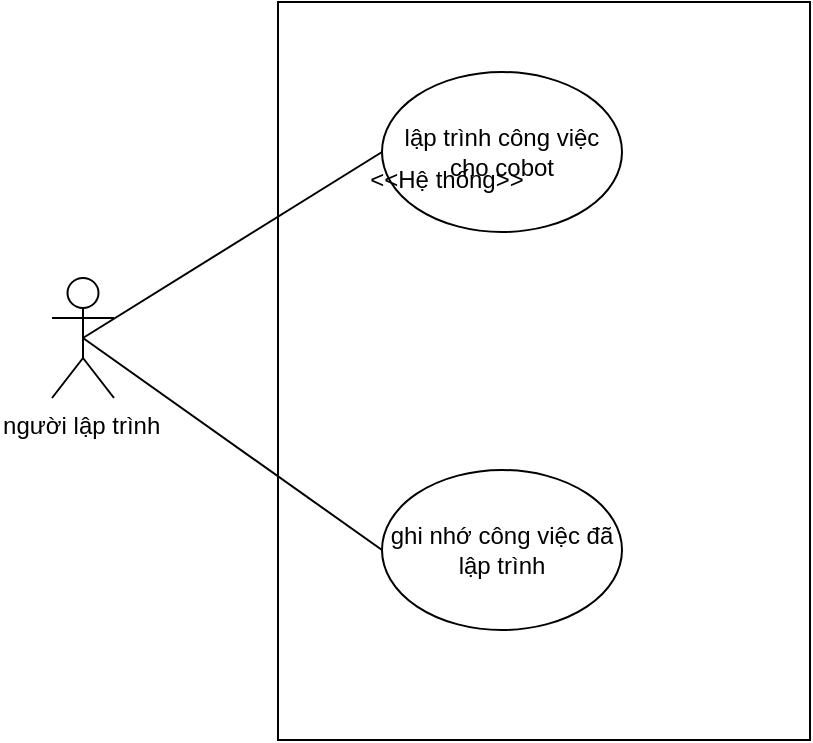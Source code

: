 <mxfile version="24.6.2" type="github" pages="7">
  <diagram name="Page-1" id="2YBvvXClWsGukQMizWep">
    <mxGraphModel dx="1605" dy="755" grid="0" gridSize="10" guides="1" tooltips="1" connect="1" arrows="1" fold="1" page="1" pageScale="1" pageWidth="850" pageHeight="1100" math="0" shadow="0">
      <root>
        <mxCell id="0" />
        <mxCell id="1" parent="0" />
        <mxCell id="hXjybL0jUk6PWmnpM2qI-4" value="người lập trình&amp;nbsp;" style="shape=umlActor;verticalLabelPosition=bottom;verticalAlign=top;html=1;outlineConnect=0;" parent="1" vertex="1">
          <mxGeometry x="65" y="382" width="31" height="60" as="geometry" />
        </mxCell>
        <mxCell id="hXjybL0jUk6PWmnpM2qI-5" value="" style="rounded=0;whiteSpace=wrap;html=1;align=center;" parent="1" vertex="1">
          <mxGeometry x="178" y="244" width="266" height="369" as="geometry" />
        </mxCell>
        <mxCell id="pYMw6zasPmkHcfH62pKC-2" value="lập trình công việc cho cobot" style="ellipse;whiteSpace=wrap;html=1;" parent="1" vertex="1">
          <mxGeometry x="230" y="279" width="120" height="80" as="geometry" />
        </mxCell>
        <mxCell id="pYMw6zasPmkHcfH62pKC-11" value="" style="endArrow=none;html=1;rounded=0;exitX=0.5;exitY=0.5;exitDx=0;exitDy=0;exitPerimeter=0;entryX=0;entryY=0.5;entryDx=0;entryDy=0;" parent="1" source="hXjybL0jUk6PWmnpM2qI-4" target="pYMw6zasPmkHcfH62pKC-2" edge="1">
          <mxGeometry width="50" height="50" relative="1" as="geometry">
            <mxPoint x="420" y="471" as="sourcePoint" />
            <mxPoint x="470" y="421" as="targetPoint" />
          </mxGeometry>
        </mxCell>
        <mxCell id="pjVCpqBAzNqDHtUQDjJY-2" value="ghi nhớ công việc đã lập trình" style="ellipse;whiteSpace=wrap;html=1;" parent="1" vertex="1">
          <mxGeometry x="230" y="478" width="120" height="80" as="geometry" />
        </mxCell>
        <mxCell id="27u2sb1nqppd5aEIrnes-1" value="&amp;lt;&amp;lt;Hệ thống&amp;gt;&amp;gt;" style="text;html=1;align=center;verticalAlign=middle;whiteSpace=wrap;rounded=0;" parent="1" vertex="1">
          <mxGeometry x="206" y="318" width="113" height="30" as="geometry" />
        </mxCell>
        <mxCell id="27u2sb1nqppd5aEIrnes-2" value="" style="endArrow=none;html=1;rounded=0;entryX=0;entryY=0.5;entryDx=0;entryDy=0;exitX=0.5;exitY=0.5;exitDx=0;exitDy=0;exitPerimeter=0;" parent="1" source="hXjybL0jUk6PWmnpM2qI-4" target="pjVCpqBAzNqDHtUQDjJY-2" edge="1">
          <mxGeometry width="50" height="50" relative="1" as="geometry">
            <mxPoint x="399" y="414" as="sourcePoint" />
            <mxPoint x="449" y="364" as="targetPoint" />
          </mxGeometry>
        </mxCell>
      </root>
    </mxGraphModel>
  </diagram>
  <diagram id="SyeN9x70TTMNf2j8QBxe" name="Trang-2">
    <mxGraphModel grid="0" page="1" gridSize="10" guides="1" tooltips="1" connect="1" arrows="1" fold="1" pageScale="1" pageWidth="827" pageHeight="1169" math="0" shadow="0">
      <root>
        <mxCell id="0" />
        <mxCell id="1" parent="0" />
        <mxCell id="Lsvn1gXwGa5AXuedf-6m-18" style="edgeStyle=orthogonalEdgeStyle;rounded=0;orthogonalLoop=1;jettySize=auto;html=1;exitX=0.5;exitY=0.5;exitDx=0;exitDy=0;exitPerimeter=0;entryX=0;entryY=0.5;entryDx=0;entryDy=0;fontFamily=Helvetica;fontSize=12;fontColor=default;" parent="1" source="Lsvn1gXwGa5AXuedf-6m-1" target="Lsvn1gXwGa5AXuedf-6m-15" edge="1">
          <mxGeometry relative="1" as="geometry" />
        </mxCell>
        <mxCell id="Lsvn1gXwGa5AXuedf-6m-1" value="I/O device 1" style="shape=umlActor;verticalLabelPosition=bottom;verticalAlign=top;html=1;outlineConnect=0;" parent="1" vertex="1">
          <mxGeometry x="200" y="60" width="30" height="60" as="geometry" />
        </mxCell>
        <mxCell id="Lsvn1gXwGa5AXuedf-6m-20" style="edgeStyle=orthogonalEdgeStyle;rounded=0;orthogonalLoop=1;jettySize=auto;html=1;exitX=0.5;exitY=0.5;exitDx=0;exitDy=0;exitPerimeter=0;entryX=1;entryY=0.5;entryDx=0;entryDy=0;fontFamily=Helvetica;fontSize=12;fontColor=default;" parent="1" source="Lsvn1gXwGa5AXuedf-6m-2" target="Lsvn1gXwGa5AXuedf-6m-15" edge="1">
          <mxGeometry relative="1" as="geometry" />
        </mxCell>
        <mxCell id="Lsvn1gXwGa5AXuedf-6m-2" value="I/O device 3" style="shape=umlActor;verticalLabelPosition=bottom;verticalAlign=top;html=1;outlineConnect=0;" parent="1" vertex="1">
          <mxGeometry x="600" y="60" width="30" height="60" as="geometry" />
        </mxCell>
        <mxCell id="Lsvn1gXwGa5AXuedf-6m-19" style="edgeStyle=orthogonalEdgeStyle;rounded=0;orthogonalLoop=1;jettySize=auto;html=1;exitX=0.5;exitY=0.5;exitDx=0;exitDy=0;exitPerimeter=0;entryX=0.5;entryY=0;entryDx=0;entryDy=0;fontFamily=Helvetica;fontSize=12;fontColor=default;" parent="1" source="Lsvn1gXwGa5AXuedf-6m-3" target="Lsvn1gXwGa5AXuedf-6m-15" edge="1">
          <mxGeometry relative="1" as="geometry" />
        </mxCell>
        <mxCell id="Lsvn1gXwGa5AXuedf-6m-3" value="I/O device 2" style="shape=umlActor;verticalLabelPosition=bottom;verticalAlign=top;html=1;outlineConnect=0;" parent="1" vertex="1">
          <mxGeometry x="398.5" y="60" width="30" height="60" as="geometry" />
        </mxCell>
        <mxCell id="Lsvn1gXwGa5AXuedf-6m-25" style="edgeStyle=orthogonalEdgeStyle;rounded=0;orthogonalLoop=1;jettySize=auto;html=1;exitX=0.5;exitY=1;exitDx=0;exitDy=0;entryX=0.5;entryY=0;entryDx=0;entryDy=0;fontFamily=Helvetica;fontSize=12;fontColor=default;" parent="1" source="Lsvn1gXwGa5AXuedf-6m-5" target="Lsvn1gXwGa5AXuedf-6m-17" edge="1">
          <mxGeometry relative="1" as="geometry" />
        </mxCell>
        <mxCell id="Lsvn1gXwGa5AXuedf-6m-5" value="Hệ thống giao tiếp giữa cobot với ngưới người dùng" style="rounded=0;whiteSpace=wrap;html=1;" parent="1" vertex="1">
          <mxGeometry x="354" y="273" width="120" height="60" as="geometry" />
        </mxCell>
        <mxCell id="Lsvn1gXwGa5AXuedf-6m-9" value="cobot A" style="shape=umlActor;verticalLabelPosition=bottom;verticalAlign=top;html=1;outlineConnect=0;strokeColor=default;align=center;fontFamily=Helvetica;fontSize=12;fontColor=default;fillColor=default;" parent="1" vertex="1">
          <mxGeometry x="200" y="463" width="30" height="60" as="geometry" />
        </mxCell>
        <mxCell id="Lsvn1gXwGa5AXuedf-6m-11" value="cobot C" style="shape=umlActor;verticalLabelPosition=bottom;verticalAlign=top;html=1;outlineConnect=0;strokeColor=default;align=center;fontFamily=Helvetica;fontSize=12;fontColor=default;fillColor=default;" parent="1" vertex="1">
          <mxGeometry x="600" y="463" width="30" height="60" as="geometry" />
        </mxCell>
        <mxCell id="Lsvn1gXwGa5AXuedf-6m-12" value="cobot B" style="shape=umlActor;verticalLabelPosition=bottom;verticalAlign=top;html=1;outlineConnect=0;strokeColor=default;align=center;fontFamily=Helvetica;fontSize=12;fontColor=default;fillColor=default;" parent="1" vertex="1">
          <mxGeometry x="399" y="463" width="30" height="60" as="geometry" />
        </mxCell>
        <mxCell id="Lsvn1gXwGa5AXuedf-6m-14" value="user 1" style="shape=umlActor;verticalLabelPosition=bottom;verticalAlign=top;html=1;outlineConnect=0;strokeColor=default;align=center;fontFamily=Helvetica;fontSize=12;fontColor=default;fillColor=default;" parent="1" vertex="1">
          <mxGeometry x="150" y="273" width="30" height="60" as="geometry" />
        </mxCell>
        <mxCell id="Lsvn1gXwGa5AXuedf-6m-24" style="edgeStyle=orthogonalEdgeStyle;rounded=0;orthogonalLoop=1;jettySize=auto;html=1;exitX=0.5;exitY=1;exitDx=0;exitDy=0;entryX=0.5;entryY=0;entryDx=0;entryDy=0;fontFamily=Helvetica;fontSize=12;fontColor=default;" parent="1" source="Lsvn1gXwGa5AXuedf-6m-15" target="Lsvn1gXwGa5AXuedf-6m-5" edge="1">
          <mxGeometry relative="1" as="geometry" />
        </mxCell>
        <mxCell id="Lsvn1gXwGa5AXuedf-6m-15" value="hệ thống thu thập thông tin từ thiết bị ngoại vi" style="rounded=0;whiteSpace=wrap;html=1;strokeColor=default;align=center;verticalAlign=top;fontFamily=Helvetica;fontSize=12;fontColor=default;fillColor=default;" parent="1" vertex="1">
          <mxGeometry x="354" y="180" width="120" height="60" as="geometry" />
        </mxCell>
        <mxCell id="Lsvn1gXwGa5AXuedf-6m-30" style="edgeStyle=orthogonalEdgeStyle;rounded=0;orthogonalLoop=1;jettySize=auto;html=1;exitX=0.5;exitY=0.5;exitDx=0;exitDy=0;entryX=0;entryY=0.5;entryDx=0;entryDy=0;fontFamily=Helvetica;fontSize=12;fontColor=default;exitPerimeter=0;" parent="1" source="Lsvn1gXwGa5AXuedf-6m-14" target="Lsvn1gXwGa5AXuedf-6m-5" edge="1">
          <mxGeometry relative="1" as="geometry">
            <mxPoint x="275" y="303" as="sourcePoint" />
          </mxGeometry>
        </mxCell>
        <mxCell id="Lsvn1gXwGa5AXuedf-6m-26" style="edgeStyle=orthogonalEdgeStyle;rounded=0;orthogonalLoop=1;jettySize=auto;html=1;exitX=0.5;exitY=1;exitDx=0;exitDy=0;fontFamily=Helvetica;fontSize=12;fontColor=default;" parent="1" source="Lsvn1gXwGa5AXuedf-6m-17" target="Lsvn1gXwGa5AXuedf-6m-12" edge="1">
          <mxGeometry relative="1" as="geometry" />
        </mxCell>
        <mxCell id="Lsvn1gXwGa5AXuedf-6m-17" value="hệ thống điều khiển" style="rounded=0;whiteSpace=wrap;html=1;strokeColor=default;align=center;verticalAlign=top;fontFamily=Helvetica;fontSize=12;fontColor=default;fillColor=default;" parent="1" vertex="1">
          <mxGeometry x="354" y="365" width="120" height="30" as="geometry" />
        </mxCell>
        <mxCell id="Lsvn1gXwGa5AXuedf-6m-27" style="edgeStyle=orthogonalEdgeStyle;rounded=0;orthogonalLoop=1;jettySize=auto;html=1;exitX=1;exitY=0.5;exitDx=0;exitDy=0;entryX=0.5;entryY=0;entryDx=0;entryDy=0;entryPerimeter=0;fontFamily=Helvetica;fontSize=12;fontColor=default;" parent="1" source="Lsvn1gXwGa5AXuedf-6m-17" target="Lsvn1gXwGa5AXuedf-6m-11" edge="1">
          <mxGeometry relative="1" as="geometry" />
        </mxCell>
        <mxCell id="Lsvn1gXwGa5AXuedf-6m-28" style="edgeStyle=orthogonalEdgeStyle;rounded=0;orthogonalLoop=1;jettySize=auto;html=1;exitX=0;exitY=0.5;exitDx=0;exitDy=0;entryX=0.5;entryY=0;entryDx=0;entryDy=0;entryPerimeter=0;fontFamily=Helvetica;fontSize=12;fontColor=default;" parent="1" source="Lsvn1gXwGa5AXuedf-6m-17" target="Lsvn1gXwGa5AXuedf-6m-9" edge="1">
          <mxGeometry relative="1" as="geometry" />
        </mxCell>
        <mxCell id="Lsvn1gXwGa5AXuedf-6m-36" style="edgeStyle=orthogonalEdgeStyle;rounded=0;orthogonalLoop=1;jettySize=auto;html=1;exitX=1;exitY=0.5;exitDx=0;exitDy=0;fontFamily=Helvetica;fontSize=12;fontColor=default;entryX=0.5;entryY=0.5;entryDx=0;entryDy=0;entryPerimeter=0;" parent="1" source="Lsvn1gXwGa5AXuedf-6m-5" target="Lsvn1gXwGa5AXuedf-6m-34" edge="1">
          <mxGeometry relative="1" as="geometry">
            <mxPoint x="560" y="250" as="targetPoint" />
          </mxGeometry>
        </mxCell>
        <mxCell id="Lsvn1gXwGa5AXuedf-6m-34" value="super visor" style="shape=umlActor;verticalLabelPosition=bottom;verticalAlign=top;html=1;outlineConnect=0;strokeColor=default;align=center;fontFamily=Helvetica;fontSize=12;fontColor=default;fillColor=default;" parent="1" vertex="1">
          <mxGeometry x="690" y="273" width="30" height="60" as="geometry" />
        </mxCell>
        <mxCell id="KjtaIP1-FldGR7OD5_f2-1" value="lập trình cho cobot để thực hiện công việc" style="text;html=1;align=center;verticalAlign=middle;whiteSpace=wrap;rounded=0;" parent="1" vertex="1">
          <mxGeometry x="200" y="260" width="120" height="40" as="geometry" />
        </mxCell>
        <mxCell id="KjtaIP1-FldGR7OD5_f2-2" value="quan sát quá trình làm việc qua mô phỏng đồ họa máy tính" style="text;html=1;align=center;verticalAlign=middle;whiteSpace=wrap;rounded=0;" parent="1" vertex="1">
          <mxGeometry x="530" y="252.5" width="130" height="47.5" as="geometry" />
        </mxCell>
      </root>
    </mxGraphModel>
  </diagram>
  <diagram id="d6_xuZEXdSFlEhVOOhIp" name="Trang-3">
    <mxGraphModel dx="1092" dy="909" grid="0" gridSize="10" guides="1" tooltips="1" connect="1" arrows="1" fold="1" page="1" pageScale="1" pageWidth="827" pageHeight="1169" math="0" shadow="0">
      <root>
        <mxCell id="0" />
        <mxCell id="1" parent="0" />
        <mxCell id="jM--pEcSTE9YYBWYTcFJ-15" value="" style="dashed=1;rounded=0;whiteSpace=wrap;html=1;strokeColor=default;align=center;verticalAlign=top;fontFamily=Helvetica;fontSize=12;fontColor=default;fillColor=default;" parent="1" vertex="1">
          <mxGeometry x="243" y="92.5" width="337" height="447.5" as="geometry" />
        </mxCell>
        <mxCell id="X5rS_qIl-BVZxbtwSIIR-1" value="Khối&amp;nbsp;&lt;div&gt;phát hiện vật thể&lt;/div&gt;" style="rounded=1;whiteSpace=wrap;html=1;strokeColor=default;align=center;verticalAlign=top;fontFamily=Helvetica;fontSize=12;fontColor=default;fillColor=default;" parent="1" vertex="1">
          <mxGeometry x="21" y="180" width="120" height="60" as="geometry" />
        </mxCell>
        <mxCell id="jM--pEcSTE9YYBWYTcFJ-11" style="edgeStyle=orthogonalEdgeStyle;rounded=0;orthogonalLoop=1;jettySize=auto;html=1;entryX=0;entryY=0.25;entryDx=0;entryDy=0;fontFamily=Helvetica;fontSize=12;fontColor=default;" parent="1" target="jM--pEcSTE9YYBWYTcFJ-1" edge="1">
          <mxGeometry relative="1" as="geometry">
            <mxPoint x="570" y="187.5" as="sourcePoint" />
          </mxGeometry>
        </mxCell>
        <mxCell id="X5rS_qIl-BVZxbtwSIIR-2" value="Khối&lt;div&gt;&amp;nbsp;giao diện người dùng&lt;/div&gt;&lt;div&gt;(chọn vật thể, chọn hành động,...)&lt;/div&gt;" style="rounded=1;whiteSpace=wrap;html=1;strokeColor=default;align=center;verticalAlign=top;fontFamily=Helvetica;fontSize=12;fontColor=default;fillColor=default;" parent="1" vertex="1">
          <mxGeometry x="430" y="430" width="140" height="70" as="geometry" />
        </mxCell>
        <mxCell id="jM--pEcSTE9YYBWYTcFJ-14" style="edgeStyle=orthogonalEdgeStyle;rounded=0;orthogonalLoop=1;jettySize=auto;html=1;exitX=0;exitY=0.75;exitDx=0;exitDy=0;fontFamily=Helvetica;fontSize=12;fontColor=default;" parent="1" source="jM--pEcSTE9YYBWYTcFJ-1" edge="1">
          <mxGeometry relative="1" as="geometry">
            <mxPoint x="570" y="217.5" as="targetPoint" />
          </mxGeometry>
        </mxCell>
        <mxCell id="jM--pEcSTE9YYBWYTcFJ-1" value="Khối&lt;div&gt;framework&lt;/div&gt;" style="rounded=1;whiteSpace=wrap;html=1;strokeColor=default;align=center;verticalAlign=top;fontFamily=Helvetica;fontSize=12;fontColor=default;fillColor=default;" parent="1" vertex="1">
          <mxGeometry x="700" y="172.5" width="120" height="60" as="geometry" />
        </mxCell>
        <mxCell id="jM--pEcSTE9YYBWYTcFJ-4" value="database" style="shape=cylinder3;whiteSpace=wrap;html=1;boundedLbl=1;backgroundOutline=1;size=15;strokeColor=default;align=center;verticalAlign=top;fontFamily=Helvetica;fontSize=12;fontColor=default;fillColor=default;" parent="1" vertex="1">
          <mxGeometry x="280" y="410" width="70" height="90" as="geometry" />
        </mxCell>
        <mxCell id="jM--pEcSTE9YYBWYTcFJ-6" value="" style="endArrow=classic;html=1;rounded=0;fontFamily=Helvetica;fontSize=12;fontColor=default;exitX=1;exitY=0.5;exitDx=0;exitDy=0;entryX=0;entryY=0.5;entryDx=0;entryDy=0;" parent="1" source="X5rS_qIl-BVZxbtwSIIR-1" target="iYylK1XlQKqTyYbcOugN-1" edge="1">
          <mxGeometry width="50" height="50" relative="1" as="geometry">
            <mxPoint x="390" y="260" as="sourcePoint" />
            <mxPoint x="240" y="215" as="targetPoint" />
          </mxGeometry>
        </mxCell>
        <mxCell id="jM--pEcSTE9YYBWYTcFJ-18" value="kiểm tra&amp;nbsp;&lt;div&gt;thông tin vật thể&amp;nbsp;&lt;/div&gt;" style="text;html=1;align=center;verticalAlign=middle;whiteSpace=wrap;rounded=0;fontFamily=Helvetica;fontSize=12;fontColor=default;" parent="1" vertex="1">
          <mxGeometry x="340" y="310" width="46" height="80" as="geometry" />
        </mxCell>
        <mxCell id="jM--pEcSTE9YYBWYTcFJ-19" value="&lt;span style=&quot;text-wrap: nowrap;&quot;&gt;thông tin&lt;/span&gt;&lt;div style=&quot;text-wrap: nowrap;&quot;&gt;&amp;nbsp;của vật thể&lt;/div&gt;" style="text;html=1;align=center;verticalAlign=middle;whiteSpace=wrap;rounded=0;fontFamily=Helvetica;fontSize=12;fontColor=default;" parent="1" vertex="1">
          <mxGeometry x="172" y="180" width="60" height="30" as="geometry" />
        </mxCell>
        <mxCell id="jM--pEcSTE9YYBWYTcFJ-21" value="cập nhật&amp;nbsp;&lt;div&gt;thông tin&amp;nbsp; vật thể&lt;/div&gt;" style="text;html=1;align=center;verticalAlign=middle;whiteSpace=wrap;rounded=0;fontFamily=Helvetica;fontSize=12;fontColor=default;" parent="1" vertex="1">
          <mxGeometry x="250" y="310" width="36" height="80" as="geometry" />
        </mxCell>
        <mxCell id="jM--pEcSTE9YYBWYTcFJ-23" value="gọi api lập trình công việc cho cobot" style="text;html=1;align=center;verticalAlign=middle;whiteSpace=wrap;rounded=0;fontFamily=Helvetica;fontSize=12;fontColor=default;" parent="1" vertex="1">
          <mxGeometry x="583" y="147.5" width="90" height="40" as="geometry" />
        </mxCell>
        <mxCell id="jM--pEcSTE9YYBWYTcFJ-24" value="thực hiện vả trả về trạng thái qua api" style="text;html=1;align=center;verticalAlign=middle;whiteSpace=wrap;rounded=0;fontFamily=Helvetica;fontSize=12;fontColor=default;" parent="1" vertex="1">
          <mxGeometry x="578" y="222.5" width="100" height="50" as="geometry" />
        </mxCell>
        <mxCell id="iYylK1XlQKqTyYbcOugN-1" value="&lt;font style=&quot;font-size: 24px;&quot;&gt;Web server&lt;/font&gt;" style="rounded=1;whiteSpace=wrap;html=1;" parent="1" vertex="1">
          <mxGeometry x="276" y="130" width="294" height="160" as="geometry" />
        </mxCell>
        <mxCell id="iYylK1XlQKqTyYbcOugN-3" style="edgeStyle=orthogonalEdgeStyle;rounded=0;orthogonalLoop=1;jettySize=auto;html=1;exitX=0.75;exitY=0;exitDx=0;exitDy=0;entryX=0.881;entryY=1.007;entryDx=0;entryDy=0;entryPerimeter=0;" parent="1" source="X5rS_qIl-BVZxbtwSIIR-2" target="iYylK1XlQKqTyYbcOugN-1" edge="1">
          <mxGeometry relative="1" as="geometry" />
        </mxCell>
        <mxCell id="iYylK1XlQKqTyYbcOugN-4" style="edgeStyle=orthogonalEdgeStyle;rounded=0;orthogonalLoop=1;jettySize=auto;html=1;exitX=0.75;exitY=1;exitDx=0;exitDy=0;entryX=0.469;entryY=0.007;entryDx=0;entryDy=0;entryPerimeter=0;" parent="1" edge="1">
          <mxGeometry relative="1" as="geometry">
            <mxPoint x="460.84" y="290" as="sourcePoint" />
            <mxPoint x="460.0" y="430.49" as="targetPoint" />
          </mxGeometry>
        </mxCell>
        <mxCell id="iYylK1XlQKqTyYbcOugN-5" style="edgeStyle=orthogonalEdgeStyle;rounded=0;orthogonalLoop=1;jettySize=auto;html=1;exitX=0.145;exitY=0;exitDx=0;exitDy=4.35;exitPerimeter=0;entryX=0.048;entryY=0.999;entryDx=0;entryDy=0;entryPerimeter=0;" parent="1" source="jM--pEcSTE9YYBWYTcFJ-4" target="iYylK1XlQKqTyYbcOugN-1" edge="1">
          <mxGeometry relative="1" as="geometry" />
        </mxCell>
        <mxCell id="iYylK1XlQKqTyYbcOugN-7" value="lập trình công việc cho cobot" style="text;html=1;align=center;verticalAlign=middle;whiteSpace=wrap;rounded=0;" parent="1" vertex="1">
          <mxGeometry x="533" y="320.63" width="37" height="99.37" as="geometry" />
        </mxCell>
        <mxCell id="iYylK1XlQKqTyYbcOugN-9" value="" style="endArrow=classic;startArrow=classic;html=1;rounded=0;exitX=0.855;exitY=0;exitDx=0;exitDy=4.35;exitPerimeter=0;entryX=0.219;entryY=0.99;entryDx=0;entryDy=0;entryPerimeter=0;" parent="1" source="jM--pEcSTE9YYBWYTcFJ-4" target="iYylK1XlQKqTyYbcOugN-1" edge="1">
          <mxGeometry width="50" height="50" relative="1" as="geometry">
            <mxPoint x="390" y="310" as="sourcePoint" />
            <mxPoint x="440" y="260" as="targetPoint" />
          </mxGeometry>
        </mxCell>
        <mxCell id="iYylK1XlQKqTyYbcOugN-10" value="mô phỏng công việc" style="text;html=1;align=center;verticalAlign=middle;whiteSpace=wrap;rounded=0;" parent="1" vertex="1">
          <mxGeometry x="420" y="310" width="40" height="90" as="geometry" />
        </mxCell>
      </root>
    </mxGraphModel>
  </diagram>
  <diagram id="3jxI09Q2i96Octegjwy9" name="Trang-4">
    <mxGraphModel grid="1" page="1" gridSize="10" guides="1" tooltips="1" connect="1" arrows="1" fold="1" pageScale="1" pageWidth="827" pageHeight="1169" math="0" shadow="0">
      <root>
        <mxCell id="0" />
        <mxCell id="1" parent="0" />
        <mxCell id="CYQ4D0i1CC1c5s6kKIph-1" value="back end server" style="shape=umlLifeline;perimeter=lifelinePerimeter;whiteSpace=wrap;html=1;container=1;dropTarget=0;collapsible=0;recursiveResize=0;outlineConnect=0;portConstraint=eastwest;newEdgeStyle={&quot;curved&quot;:0,&quot;rounded&quot;:0};" vertex="1" parent="1">
          <mxGeometry x="460" y="50" width="100" height="547" as="geometry" />
        </mxCell>
        <mxCell id="CYQ4D0i1CC1c5s6kKIph-2" value="" style="html=1;points=[[0,0,0,0,5],[0,1,0,0,-5],[1,0,0,0,5],[1,1,0,0,-5]];perimeter=orthogonalPerimeter;outlineConnect=0;targetShapes=umlLifeline;portConstraint=eastwest;newEdgeStyle={&quot;curved&quot;:0,&quot;rounded&quot;:0};" vertex="1" parent="CYQ4D0i1CC1c5s6kKIph-1">
          <mxGeometry x="45" y="106" width="10" height="431" as="geometry" />
        </mxCell>
        <mxCell id="CYQ4D0i1CC1c5s6kKIph-3" value="" style="html=1;points=[[0,0,0,0,5],[0,1,0,0,-5],[1,0,0,0,5],[1,1,0,0,-5]];perimeter=orthogonalPerimeter;outlineConnect=0;targetShapes=umlLifeline;portConstraint=eastwest;newEdgeStyle={&quot;curved&quot;:0,&quot;rounded&quot;:0};" vertex="1" parent="CYQ4D0i1CC1c5s6kKIph-1">
          <mxGeometry x="50" y="189" width="10" height="40" as="geometry" />
        </mxCell>
        <mxCell id="CYQ4D0i1CC1c5s6kKIph-4" value="" style="html=1;verticalAlign=bottom;endArrow=block;curved=0;rounded=0;entryX=1;entryY=0;entryDx=0;entryDy=5;entryPerimeter=0;" edge="1" parent="CYQ4D0i1CC1c5s6kKIph-1" source="CYQ4D0i1CC1c5s6kKIph-2" target="CYQ4D0i1CC1c5s6kKIph-3">
          <mxGeometry width="80" relative="1" as="geometry">
            <mxPoint x="60" y="139" as="sourcePoint" />
            <mxPoint x="110" y="199" as="targetPoint" />
            <Array as="points">
              <mxPoint x="110" y="129" />
              <mxPoint x="110" y="194" />
            </Array>
          </mxGeometry>
        </mxCell>
        <mxCell id="CYQ4D0i1CC1c5s6kKIph-5" value="" style="shape=umlLifeline;perimeter=lifelinePerimeter;whiteSpace=wrap;html=1;container=1;dropTarget=0;collapsible=0;recursiveResize=0;outlineConnect=0;portConstraint=eastwest;newEdgeStyle={&quot;curved&quot;:0,&quot;rounded&quot;:0};participant=umlActor;" vertex="1" parent="1">
          <mxGeometry x="252" y="52" width="20" height="547" as="geometry" />
        </mxCell>
        <mxCell id="CYQ4D0i1CC1c5s6kKIph-6" value="" style="html=1;points=[[0,0,0,0,5],[0,1,0,0,-5],[1,0,0,0,5],[1,1,0,0,-5]];perimeter=orthogonalPerimeter;outlineConnect=0;targetShapes=umlLifeline;portConstraint=eastwest;newEdgeStyle={&quot;curved&quot;:0,&quot;rounded&quot;:0};" vertex="1" parent="CYQ4D0i1CC1c5s6kKIph-5">
          <mxGeometry x="5" y="104" width="10" height="431" as="geometry" />
        </mxCell>
        <mxCell id="CYQ4D0i1CC1c5s6kKIph-7" value="I/O device" style="text;html=1;align=center;verticalAlign=middle;whiteSpace=wrap;rounded=0;" vertex="1" parent="1">
          <mxGeometry x="232" y="27" width="60" height="30" as="geometry" />
        </mxCell>
        <mxCell id="CYQ4D0i1CC1c5s6kKIph-8" value="cơ sở dữ liệu" style="shape=umlLifeline;perimeter=lifelinePerimeter;whiteSpace=wrap;html=1;container=1;dropTarget=0;collapsible=0;recursiveResize=0;outlineConnect=0;portConstraint=eastwest;newEdgeStyle={&quot;curved&quot;:0,&quot;rounded&quot;:0};" vertex="1" parent="1">
          <mxGeometry x="604" y="50" width="100" height="466" as="geometry" />
        </mxCell>
        <mxCell id="CYQ4D0i1CC1c5s6kKIph-9" value="" style="html=1;points=[[0,0,0,0,5],[0,1,0,0,-5],[1,0,0,0,5],[1,1,0,0,-5]];perimeter=orthogonalPerimeter;outlineConnect=0;targetShapes=umlLifeline;portConstraint=eastwest;newEdgeStyle={&quot;curved&quot;:0,&quot;rounded&quot;:0};" vertex="1" parent="CYQ4D0i1CC1c5s6kKIph-8">
          <mxGeometry x="45" y="376" width="10" height="80" as="geometry" />
        </mxCell>
        <mxCell id="CYQ4D0i1CC1c5s6kKIph-10" value="thông báo phát&lt;div&gt;&amp;nbsp;hiện vật thể&lt;/div&gt;" style="html=1;verticalAlign=bottom;endArrow=open;dashed=1;endSize=8;curved=0;rounded=0;" edge="1" parent="1" target="CYQ4D0i1CC1c5s6kKIph-19">
          <mxGeometry relative="1" as="geometry">
            <mxPoint x="505" y="557" as="sourcePoint" />
            <mxPoint x="355" y="557" as="targetPoint" />
          </mxGeometry>
        </mxCell>
        <mxCell id="CYQ4D0i1CC1c5s6kKIph-11" value="lưu vào cơ sở dữ liệu" style="html=1;verticalAlign=bottom;endArrow=block;curved=0;rounded=0;" edge="1" parent="1" target="CYQ4D0i1CC1c5s6kKIph-9">
          <mxGeometry width="80" relative="1" as="geometry">
            <mxPoint x="515" y="436" as="sourcePoint" />
            <mxPoint x="685" y="436" as="targetPoint" />
          </mxGeometry>
        </mxCell>
        <mxCell id="CYQ4D0i1CC1c5s6kKIph-12" value="lưu thành công" style="html=1;verticalAlign=bottom;endArrow=open;dashed=1;endSize=8;curved=0;rounded=0;" edge="1" parent="1" source="CYQ4D0i1CC1c5s6kKIph-9">
          <mxGeometry relative="1" as="geometry">
            <mxPoint x="685" y="491" as="sourcePoint" />
            <mxPoint x="515" y="491" as="targetPoint" />
          </mxGeometry>
        </mxCell>
        <mxCell id="CYQ4D0i1CC1c5s6kKIph-13" value="trình duyệt" style="shape=umlLifeline;perimeter=lifelinePerimeter;whiteSpace=wrap;html=1;container=1;dropTarget=0;collapsible=0;recursiveResize=0;outlineConnect=0;portConstraint=eastwest;newEdgeStyle={&quot;curved&quot;:0,&quot;rounded&quot;:0};" vertex="1" parent="1">
          <mxGeometry x="341" y="50" width="100" height="547" as="geometry" />
        </mxCell>
        <mxCell id="CYQ4D0i1CC1c5s6kKIph-14" value="kiểm tra&amp;nbsp;&lt;div&gt;hợp lệ&lt;/div&gt;" style="text;html=1;align=center;verticalAlign=middle;whiteSpace=wrap;rounded=0;" vertex="1" parent="1">
          <mxGeometry x="550" y="189" width="100" height="30" as="geometry" />
        </mxCell>
        <mxCell id="CYQ4D0i1CC1c5s6kKIph-15" value="" style="group" vertex="1" connectable="0" parent="1">
          <mxGeometry x="510" y="316" width="40" height="80" as="geometry" />
        </mxCell>
        <mxCell id="CYQ4D0i1CC1c5s6kKIph-16" value="" style="html=1;points=[[0,0,0,0,5],[0,1,0,0,-5],[1,0,0,0,5],[1,1,0,0,-5]];perimeter=orthogonalPerimeter;outlineConnect=0;targetShapes=umlLifeline;portConstraint=eastwest;newEdgeStyle={&quot;curved&quot;:0,&quot;rounded&quot;:0};" vertex="1" parent="CYQ4D0i1CC1c5s6kKIph-15">
          <mxGeometry y="43.8" width="6.67" height="36.2" as="geometry" />
        </mxCell>
        <mxCell id="CYQ4D0i1CC1c5s6kKIph-17" value="" style="html=1;verticalAlign=bottom;endArrow=block;curved=0;rounded=0;entryX=1;entryY=0;entryDx=0;entryDy=5;entryPerimeter=0;" edge="1" parent="1" source="CYQ4D0i1CC1c5s6kKIph-2" target="CYQ4D0i1CC1c5s6kKIph-16">
          <mxGeometry width="80" relative="1" as="geometry">
            <mxPoint x="520" y="316" as="sourcePoint" />
            <mxPoint x="550" y="367.1" as="targetPoint" />
            <Array as="points">
              <mxPoint x="550" y="316" />
              <mxPoint x="550" y="363.45" />
            </Array>
          </mxGeometry>
        </mxCell>
        <mxCell id="CYQ4D0i1CC1c5s6kKIph-18" value="tiếp tục đợi" style="text;html=1;align=center;verticalAlign=middle;resizable=0;points=[];autosize=1;strokeColor=none;fillColor=none;" vertex="1" parent="1">
          <mxGeometry x="550" y="329" width="80" height="30" as="geometry" />
        </mxCell>
        <mxCell id="CYQ4D0i1CC1c5s6kKIph-19" value="" style="html=1;points=[[0,0,0,0,5],[0,1,0,0,-5],[1,0,0,0,5],[1,1,0,0,-5]];perimeter=orthogonalPerimeter;outlineConnect=0;targetShapes=umlLifeline;portConstraint=eastwest;newEdgeStyle={&quot;curved&quot;:0,&quot;rounded&quot;:0};" vertex="1" parent="1">
          <mxGeometry x="386" y="154" width="10" height="432" as="geometry" />
        </mxCell>
        <mxCell id="CYQ4D0i1CC1c5s6kKIph-20" value="" style="group" vertex="1" connectable="0" parent="1">
          <mxGeometry x="270" y="130" width="117" height="30" as="geometry" />
        </mxCell>
        <mxCell id="CYQ4D0i1CC1c5s6kKIph-21" value="" style="html=1;verticalAlign=bottom;endArrow=block;curved=0;rounded=0;exitX=1;exitY=0;exitDx=0;exitDy=5;exitPerimeter=0;entryX=0;entryY=0;entryDx=0;entryDy=5;entryPerimeter=0;" edge="1" parent="CYQ4D0i1CC1c5s6kKIph-20" source="CYQ4D0i1CC1c5s6kKIph-6" target="CYQ4D0i1CC1c5s6kKIph-2">
          <mxGeometry width="80" relative="1" as="geometry">
            <mxPoint x="-123" y="29" as="sourcePoint" />
            <mxPoint x="277" y="29" as="targetPoint" />
          </mxGeometry>
        </mxCell>
        <mxCell id="CYQ4D0i1CC1c5s6kKIph-22" value="&lt;span style=&quot;font-size: 11px; text-wrap: nowrap; background-color: rgb(255, 255, 255);&quot;&gt;gọi&amp;nbsp; API phát hiện&amp;nbsp;&lt;/span&gt;&lt;div style=&quot;font-size: 11px; text-wrap: nowrap;&quot;&gt;và gửi thông tin vật thể&lt;/div&gt;" style="text;html=1;align=center;verticalAlign=middle;whiteSpace=wrap;rounded=0;" vertex="1" parent="CYQ4D0i1CC1c5s6kKIph-20">
          <mxGeometry width="117" height="30" as="geometry" />
        </mxCell>
        <mxCell id="CYQ4D0i1CC1c5s6kKIph-23" value="" style="group" vertex="1" connectable="0" parent="1">
          <mxGeometry x="140" y="306.5" width="540" height="270.5" as="geometry" />
        </mxCell>
        <mxCell id="CYQ4D0i1CC1c5s6kKIph-24" value="kết quả kiểm tra dữ liệu gửi vào&amp;nbsp;" style="shape=umlFrame;whiteSpace=wrap;html=1;pointerEvents=0;width=100;height=33;" vertex="1" parent="CYQ4D0i1CC1c5s6kKIph-23">
          <mxGeometry width="540.0" height="270.5" as="geometry" />
        </mxCell>
        <mxCell id="CYQ4D0i1CC1c5s6kKIph-25" value="[không hợp lệ]" style="text;html=1;align=center;verticalAlign=middle;whiteSpace=wrap;rounded=0;" vertex="1" parent="CYQ4D0i1CC1c5s6kKIph-23">
          <mxGeometry x="7.5" y="55.61" width="81.5" height="19.21" as="geometry" />
        </mxCell>
        <mxCell id="CYQ4D0i1CC1c5s6kKIph-26" value="[hợp lệ]" style="text;html=1;align=center;verticalAlign=middle;whiteSpace=wrap;rounded=0;" vertex="1" parent="CYQ4D0i1CC1c5s6kKIph-23">
          <mxGeometry x="25.75" y="101.947" width="45.0" height="19.207" as="geometry" />
        </mxCell>
        <mxCell id="CYQ4D0i1CC1c5s6kKIph-27" value="" style="endArrow=none;dashed=1;html=1;rounded=0;entryX=1.005;entryY=0.245;entryDx=0;entryDy=0;entryPerimeter=0;exitX=-0.004;exitY=0.239;exitDx=0;exitDy=0;exitPerimeter=0;" edge="1" parent="CYQ4D0i1CC1c5s6kKIph-23">
          <mxGeometry width="50" height="50" relative="1" as="geometry">
            <mxPoint x="-2.16" y="94.649" as="sourcePoint" />
            <mxPoint x="542.7" y="96.273" as="targetPoint" />
          </mxGeometry>
        </mxCell>
      </root>
    </mxGraphModel>
  </diagram>
  <diagram id="I5tH3id4joCkIkXluRM0" name="Trang-5">
    <mxGraphModel grid="1" page="1" gridSize="10" guides="1" tooltips="1" connect="1" arrows="1" fold="1" pageScale="1" pageWidth="827" pageHeight="1169" math="0" shadow="0">
      <root>
        <mxCell id="0" />
        <mxCell id="1" parent="0" />
        <mxCell id="mamIfz-7bYxAlrwz5XAG-1" value="" style="shape=umlLifeline;perimeter=lifelinePerimeter;whiteSpace=wrap;html=1;container=1;dropTarget=0;collapsible=0;recursiveResize=0;outlineConnect=0;portConstraint=eastwest;newEdgeStyle={&quot;curved&quot;:0,&quot;rounded&quot;:0};participant=umlActor;" vertex="1" parent="1">
          <mxGeometry x="180" y="50" width="20" height="190" as="geometry" />
        </mxCell>
        <mxCell id="mamIfz-7bYxAlrwz5XAG-2" value="" style="html=1;points=[[0,0,0,0,5],[0,1,0,0,-5],[1,0,0,0,5],[1,1,0,0,-5]];perimeter=orthogonalPerimeter;outlineConnect=0;targetShapes=umlLifeline;portConstraint=eastwest;newEdgeStyle={&quot;curved&quot;:0,&quot;rounded&quot;:0};" vertex="1" parent="mamIfz-7bYxAlrwz5XAG-1">
          <mxGeometry x="5" y="105" width="10" height="75" as="geometry" />
        </mxCell>
        <mxCell id="mamIfz-7bYxAlrwz5XAG-3" value="trình duyệt" style="shape=umlLifeline;perimeter=lifelinePerimeter;whiteSpace=wrap;html=1;container=1;dropTarget=0;collapsible=0;recursiveResize=0;outlineConnect=0;portConstraint=eastwest;newEdgeStyle={&quot;curved&quot;:0,&quot;rounded&quot;:0};" vertex="1" parent="1">
          <mxGeometry x="258" y="50" width="100" height="300" as="geometry" />
        </mxCell>
        <mxCell id="mamIfz-7bYxAlrwz5XAG-4" value="" style="html=1;points=[[0,0,0,0,5],[0,1,0,0,-5],[1,0,0,0,5],[1,1,0,0,-5]];perimeter=orthogonalPerimeter;outlineConnect=0;targetShapes=umlLifeline;portConstraint=eastwest;newEdgeStyle={&quot;curved&quot;:0,&quot;rounded&quot;:0};" vertex="1" parent="mamIfz-7bYxAlrwz5XAG-3">
          <mxGeometry x="45" y="165" width="10" height="120" as="geometry" />
        </mxCell>
        <mxCell id="mamIfz-7bYxAlrwz5XAG-5" value="Cobot framework" style="shape=umlLifeline;perimeter=lifelinePerimeter;whiteSpace=wrap;html=1;container=1;dropTarget=0;collapsible=0;recursiveResize=0;outlineConnect=0;portConstraint=eastwest;newEdgeStyle={&quot;curved&quot;:0,&quot;rounded&quot;:0};" vertex="1" parent="1">
          <mxGeometry x="584" y="50" width="100" height="380" as="geometry" />
        </mxCell>
        <mxCell id="mamIfz-7bYxAlrwz5XAG-6" value="" style="html=1;points=[[0,0,0,0,5],[0,1,0,0,-5],[1,0,0,0,5],[1,1,0,0,-5]];perimeter=orthogonalPerimeter;outlineConnect=0;targetShapes=umlLifeline;portConstraint=eastwest;newEdgeStyle={&quot;curved&quot;:0,&quot;rounded&quot;:0};" vertex="1" parent="mamIfz-7bYxAlrwz5XAG-5">
          <mxGeometry x="45" y="311" width="10" height="54" as="geometry" />
        </mxCell>
        <mxCell id="mamIfz-7bYxAlrwz5XAG-7" value="&lt;span style=&quot;font-weight: normal;&quot;&gt;User&lt;/span&gt;" style="text;align=center;fontStyle=1;verticalAlign=middle;spacingLeft=3;spacingRight=3;strokeColor=none;rotatable=0;points=[[0,0.5],[1,0.5]];portConstraint=eastwest;html=1;" vertex="1" parent="1">
          <mxGeometry x="150" y="27" width="80" height="26" as="geometry" />
        </mxCell>
        <mxCell id="mamIfz-7bYxAlrwz5XAG-8" value="mở ứng dụng&lt;div&gt;&amp;nbsp;trên trình duyệt&amp;nbsp;&lt;/div&gt;" style="html=1;verticalAlign=bottom;startArrow=oval;startFill=1;endArrow=block;startSize=8;curved=0;rounded=0;" edge="1" parent="1">
          <mxGeometry width="60" relative="1" as="geometry">
            <mxPoint x="100" y="160" as="sourcePoint" />
            <mxPoint x="190" y="160" as="targetPoint" />
          </mxGeometry>
        </mxCell>
        <mxCell id="mamIfz-7bYxAlrwz5XAG-9" value="lập trình công&lt;div&gt;&amp;nbsp;việc cho cobot&lt;/div&gt;" style="html=1;verticalAlign=bottom;endArrow=block;curved=0;rounded=0;" edge="1" parent="1" target="mamIfz-7bYxAlrwz5XAG-4">
          <mxGeometry width="80" relative="1" as="geometry">
            <mxPoint x="195" y="228.5" as="sourcePoint" />
            <mxPoint x="345" y="228.5" as="targetPoint" />
          </mxGeometry>
        </mxCell>
        <mxCell id="mamIfz-7bYxAlrwz5XAG-10" value="gọi các API để lấy dữ liệu" style="html=1;verticalAlign=bottom;endArrow=block;curved=0;rounded=0;" edge="1" parent="1" source="mamIfz-7bYxAlrwz5XAG-4" target="mamIfz-7bYxAlrwz5XAG-18">
          <mxGeometry width="80" relative="1" as="geometry">
            <mxPoint x="355" y="329.5" as="sourcePoint" />
            <mxPoint x="505" y="329.5" as="targetPoint" />
          </mxGeometry>
        </mxCell>
        <mxCell id="mamIfz-7bYxAlrwz5XAG-11" value="gọi hành động&lt;div&gt;&amp;nbsp;được yêu cầu&lt;/div&gt;" style="html=1;verticalAlign=bottom;endArrow=block;curved=0;rounded=0;" edge="1" parent="1">
          <mxGeometry width="80" relative="1" as="geometry">
            <mxPoint x="468" y="364.0" as="sourcePoint" />
            <mxPoint x="629" y="364.0" as="targetPoint" />
          </mxGeometry>
        </mxCell>
        <mxCell id="mamIfz-7bYxAlrwz5XAG-12" value="trả về dữ liệu chuỗi&amp;nbsp;&lt;div&gt;hành động và vật thể&lt;/div&gt;" style="html=1;verticalAlign=bottom;endArrow=open;dashed=1;endSize=8;curved=0;rounded=0;" edge="1" parent="1">
          <mxGeometry relative="1" as="geometry">
            <mxPoint x="629" y="410" as="sourcePoint" />
            <mxPoint x="468" y="410" as="targetPoint" />
          </mxGeometry>
        </mxCell>
        <mxCell id="mamIfz-7bYxAlrwz5XAG-13" value="" style="group" vertex="1" connectable="0" parent="1">
          <mxGeometry x="515" y="529" width="360" height="31.5" as="geometry" />
        </mxCell>
        <mxCell id="mamIfz-7bYxAlrwz5XAG-14" value="&lt;span style=&quot;font-size: 11px; text-wrap: nowrap; background-color: rgb(255, 255, 255);&quot;&gt;cập nhật lại&lt;/span&gt;&lt;div style=&quot;font-size: 11px; text-wrap: nowrap;&quot;&gt;&amp;nbsp;thông tin vật thể&lt;/div&gt;" style="text;html=1;align=center;verticalAlign=middle;whiteSpace=wrap;rounded=0;" vertex="1" parent="mamIfz-7bYxAlrwz5XAG-13">
          <mxGeometry x="-45" width="90" height="30" as="geometry" />
        </mxCell>
        <mxCell id="mamIfz-7bYxAlrwz5XAG-15" value="cơ sở dữ liệu" style="shape=umlLifeline;perimeter=lifelinePerimeter;whiteSpace=wrap;html=1;container=1;dropTarget=0;collapsible=0;recursiveResize=0;outlineConnect=0;portConstraint=eastwest;newEdgeStyle={&quot;curved&quot;:0,&quot;rounded&quot;:0};" vertex="1" parent="1">
          <mxGeometry x="747" y="50" width="100" height="540" as="geometry" />
        </mxCell>
        <mxCell id="mamIfz-7bYxAlrwz5XAG-16" value="" style="html=1;points=[[0,0,0,0,5],[0,1,0,0,-5],[1,0,0,0,5],[1,1,0,0,-5]];perimeter=orthogonalPerimeter;outlineConnect=0;targetShapes=umlLifeline;portConstraint=eastwest;newEdgeStyle={&quot;curved&quot;:0,&quot;rounded&quot;:0};" vertex="1" parent="mamIfz-7bYxAlrwz5XAG-15">
          <mxGeometry x="45" y="395" width="10" height="126" as="geometry" />
        </mxCell>
        <mxCell id="mamIfz-7bYxAlrwz5XAG-17" value="back end server" style="shape=umlLifeline;perimeter=lifelinePerimeter;whiteSpace=wrap;html=1;container=1;dropTarget=0;collapsible=0;recursiveResize=0;outlineConnect=0;portConstraint=eastwest;newEdgeStyle={&quot;curved&quot;:0,&quot;rounded&quot;:0};" vertex="1" parent="1">
          <mxGeometry x="413" y="50" width="100" height="680" as="geometry" />
        </mxCell>
        <mxCell id="mamIfz-7bYxAlrwz5XAG-18" value="" style="html=1;points=[[0,0,0,0,5],[0,1,0,0,-5],[1,0,0,0,5],[1,1,0,0,-5]];perimeter=orthogonalPerimeter;outlineConnect=0;targetShapes=umlLifeline;portConstraint=eastwest;newEdgeStyle={&quot;curved&quot;:0,&quot;rounded&quot;:0};" vertex="1" parent="mamIfz-7bYxAlrwz5XAG-17">
          <mxGeometry x="45" y="277" width="10" height="388" as="geometry" />
        </mxCell>
        <mxCell id="mamIfz-7bYxAlrwz5XAG-19" value="gửi API lập trình&lt;div&gt;&amp;nbsp;công việc cho cobot&lt;/div&gt;" style="html=1;verticalAlign=bottom;endArrow=block;curved=0;rounded=0;" edge="1" parent="1" source="mamIfz-7bYxAlrwz5XAG-18" target="mamIfz-7bYxAlrwz5XAG-23">
          <mxGeometry width="80" relative="1" as="geometry">
            <mxPoint x="550" y="675" as="sourcePoint" />
            <mxPoint x="630" y="675" as="targetPoint" />
          </mxGeometry>
        </mxCell>
        <mxCell id="mamIfz-7bYxAlrwz5XAG-20" value="đợi công&amp;nbsp;&lt;div&gt;việc tiếp theo&lt;/div&gt;" style="html=1;verticalAlign=bottom;endArrow=open;dashed=1;endSize=8;curved=0;rounded=0;exitX=0;exitY=1;exitDx=0;exitDy=-5;exitPerimeter=0;" edge="1" parent="1" source="mamIfz-7bYxAlrwz5XAG-23" target="mamIfz-7bYxAlrwz5XAG-18">
          <mxGeometry relative="1" as="geometry">
            <mxPoint x="1017" y="686" as="sourcePoint" />
            <mxPoint x="515" y="686" as="targetPoint" />
          </mxGeometry>
        </mxCell>
        <mxCell id="mamIfz-7bYxAlrwz5XAG-21" value="" style="group" vertex="1" connectable="0" parent="1">
          <mxGeometry x="883" y="27" width="60" height="973" as="geometry" />
        </mxCell>
        <mxCell id="mamIfz-7bYxAlrwz5XAG-22" value="" style="shape=umlLifeline;perimeter=lifelinePerimeter;whiteSpace=wrap;html=1;container=1;dropTarget=0;collapsible=0;recursiveResize=0;outlineConnect=0;portConstraint=eastwest;newEdgeStyle={&quot;curved&quot;:0,&quot;rounded&quot;:0};participant=umlActor;" vertex="1" parent="mamIfz-7bYxAlrwz5XAG-21">
          <mxGeometry x="20" y="23" width="20" height="657" as="geometry" />
        </mxCell>
        <mxCell id="mamIfz-7bYxAlrwz5XAG-23" value="" style="html=1;points=[[0,0,0,0,5],[0,1,0,0,-5],[1,0,0,0,5],[1,1,0,0,-5]];perimeter=orthogonalPerimeter;outlineConnect=0;targetShapes=umlLifeline;portConstraint=eastwest;newEdgeStyle={&quot;curved&quot;:0,&quot;rounded&quot;:0};" vertex="1" parent="mamIfz-7bYxAlrwz5XAG-22">
          <mxGeometry x="5" y="565" width="10" height="80" as="geometry" />
        </mxCell>
        <mxCell id="mamIfz-7bYxAlrwz5XAG-24" value="cobot" style="text;html=1;align=center;verticalAlign=middle;whiteSpace=wrap;rounded=0;" vertex="1" parent="mamIfz-7bYxAlrwz5XAG-21">
          <mxGeometry width="60" height="30" as="geometry" />
        </mxCell>
        <mxCell id="mamIfz-7bYxAlrwz5XAG-25" value="" style="html=1;verticalAlign=bottom;endArrow=block;curved=0;rounded=0;entryX=0;entryY=0;entryDx=0;entryDy=5;entryPerimeter=0;" edge="1" parent="1" source="mamIfz-7bYxAlrwz5XAG-18" target="mamIfz-7bYxAlrwz5XAG-16">
          <mxGeometry width="80" relative="1" as="geometry">
            <mxPoint x="515" y="447" as="sourcePoint" />
            <mxPoint x="875" y="447" as="targetPoint" />
          </mxGeometry>
        </mxCell>
        <mxCell id="mamIfz-7bYxAlrwz5XAG-26" value="" style="html=1;verticalAlign=bottom;endArrow=open;dashed=1;endSize=8;curved=0;rounded=0;" edge="1" parent="1" source="mamIfz-7bYxAlrwz5XAG-16" target="mamIfz-7bYxAlrwz5XAG-18">
          <mxGeometry relative="1" as="geometry">
            <mxPoint x="875.0" y="495.5" as="sourcePoint" />
            <mxPoint x="695" y="495.5" as="targetPoint" />
          </mxGeometry>
        </mxCell>
        <mxCell id="mamIfz-7bYxAlrwz5XAG-27" value="trả về vật dữ liệu vật thể" style="text;html=1;align=center;verticalAlign=middle;whiteSpace=wrap;rounded=0;" vertex="1" parent="1">
          <mxGeometry x="700" y="480" width="82.963" height="30" as="geometry" />
        </mxCell>
        <mxCell id="mamIfz-7bYxAlrwz5XAG-28" value="&lt;span style=&quot;font-size: 11px; text-wrap: nowrap; background-color: rgb(255, 255, 255);&quot;&gt;tìm kiếm dữ liệu vật&lt;/span&gt;&lt;div style=&quot;font-size: 11px; text-wrap: nowrap;&quot;&gt;&amp;nbsp;thể trong cơ sở dữ liệu&lt;/div&gt;" style="text;html=1;align=center;verticalAlign=middle;whiteSpace=wrap;rounded=0;" vertex="1" parent="1">
          <mxGeometry x="480" y="420" width="110" height="30" as="geometry" />
        </mxCell>
        <mxCell id="mamIfz-7bYxAlrwz5XAG-29" value="" style="html=1;verticalAlign=bottom;endArrow=block;curved=0;rounded=0;labelPosition=center;verticalLabelPosition=top;align=center;" edge="1" parent="1">
          <mxGeometry width="80" relative="1" as="geometry">
            <mxPoint x="468" y="561" as="sourcePoint" />
            <mxPoint x="792" y="561" as="targetPoint" />
          </mxGeometry>
        </mxCell>
      </root>
    </mxGraphModel>
  </diagram>
  <diagram id="3DQnriGytHjFlAAhEmlF" name="Trang-7">
    <mxGraphModel dx="896" dy="406" grid="0" gridSize="10" guides="1" tooltips="1" connect="1" arrows="1" fold="1" page="1" pageScale="1" pageWidth="3300" pageHeight="4681" math="0" shadow="0">
      <root>
        <mxCell id="0" />
        <mxCell id="1" parent="0" />
        <mxCell id="YHfyKcRVzjXOSbbcMEOw-1" value="App" style="swimlane;whiteSpace=wrap;html=1;" vertex="1" parent="1">
          <mxGeometry x="507" y="209" width="120" height="75" as="geometry" />
        </mxCell>
        <mxCell id="YHfyKcRVzjXOSbbcMEOw-3" value="- API" style="text;html=1;align=center;verticalAlign=middle;resizable=0;points=[];autosize=1;strokeColor=none;fillColor=none;" vertex="1" parent="YHfyKcRVzjXOSbbcMEOw-1">
          <mxGeometry y="49" width="44" height="26" as="geometry" />
        </mxCell>
        <mxCell id="YHfyKcRVzjXOSbbcMEOw-2" value="- Name" style="text;html=1;align=center;verticalAlign=middle;resizable=0;points=[];autosize=1;strokeColor=none;fillColor=none;" vertex="1" parent="YHfyKcRVzjXOSbbcMEOw-1">
          <mxGeometry y="23" width="57" height="26" as="geometry" />
        </mxCell>
        <mxCell id="YHfyKcRVzjXOSbbcMEOw-4" value="API" style="swimlane;whiteSpace=wrap;html=1;" vertex="1" parent="1">
          <mxGeometry x="792" y="242" width="144" height="72" as="geometry" />
        </mxCell>
        <mxCell id="YHfyKcRVzjXOSbbcMEOw-5" value="- Name" style="text;html=1;align=center;verticalAlign=middle;resizable=0;points=[];autosize=1;strokeColor=none;fillColor=none;" vertex="1" parent="YHfyKcRVzjXOSbbcMEOw-4">
          <mxGeometry y="22" width="57" height="26" as="geometry" />
        </mxCell>
        <mxCell id="YHfyKcRVzjXOSbbcMEOw-6" value="- Input" style="text;html=1;align=center;verticalAlign=middle;resizable=0;points=[];autosize=1;strokeColor=none;fillColor=none;" vertex="1" parent="YHfyKcRVzjXOSbbcMEOw-4">
          <mxGeometry y="48" width="52" height="26" as="geometry" />
        </mxCell>
        <mxCell id="YHfyKcRVzjXOSbbcMEOw-7" value="" style="endArrow=classic;html=1;rounded=0;exitX=0;exitY=0.75;exitDx=0;exitDy=0;entryX=1;entryY=0.75;entryDx=0;entryDy=0;" edge="1" parent="1" source="YHfyKcRVzjXOSbbcMEOw-4" target="YHfyKcRVzjXOSbbcMEOw-1">
          <mxGeometry width="50" height="50" relative="1" as="geometry">
            <mxPoint x="683" y="350" as="sourcePoint" />
            <mxPoint x="733" y="300" as="targetPoint" />
          </mxGeometry>
        </mxCell>
        <mxCell id="_j-t6tiQvIaDOrd4Mz6_-2" value="1" style="text;html=1;align=center;verticalAlign=middle;whiteSpace=wrap;rounded=0;" vertex="1" parent="1">
          <mxGeometry x="627" y="247" width="31" height="19" as="geometry" />
        </mxCell>
        <mxCell id="_j-t6tiQvIaDOrd4Mz6_-3" value="n" style="text;html=1;align=center;verticalAlign=middle;whiteSpace=wrap;rounded=0;" vertex="1" parent="1">
          <mxGeometry x="766" y="275" width="30" height="21" as="geometry" />
        </mxCell>
      </root>
    </mxGraphModel>
  </diagram>
  <diagram id="6m445NVMAtuz4f2lhL70" name="Trang-6">
    <mxGraphModel dx="1605" dy="755" grid="1" gridSize="10" guides="1" tooltips="1" connect="1" arrows="1" fold="1" page="1" pageScale="1" pageWidth="3300" pageHeight="4681" math="0" shadow="0">
      <root>
        <mxCell id="0" />
        <mxCell id="1" parent="0" />
        <mxCell id="saUbmGMLSPoOM2K9vY4A-1" value="Jont" style="swimlane;whiteSpace=wrap;html=1;" parent="1" vertex="1">
          <mxGeometry x="990" y="140" width="90" height="90" as="geometry" />
        </mxCell>
        <mxCell id="saUbmGMLSPoOM2K9vY4A-4" value="- Name" style="text;html=1;align=center;verticalAlign=middle;resizable=0;points=[];autosize=1;strokeColor=none;fillColor=none;" parent="saUbmGMLSPoOM2K9vY4A-1" vertex="1">
          <mxGeometry y="30" width="60" height="30" as="geometry" />
        </mxCell>
        <mxCell id="saUbmGMLSPoOM2K9vY4A-5" value="- Val" style="text;html=1;align=center;verticalAlign=middle;resizable=0;points=[];autosize=1;strokeColor=none;fillColor=none;" parent="saUbmGMLSPoOM2K9vY4A-1" vertex="1">
          <mxGeometry y="60" width="50" height="30" as="geometry" />
        </mxCell>
        <mxCell id="saUbmGMLSPoOM2K9vY4A-3" value="Work" style="swimlane;whiteSpace=wrap;html=1;" parent="1" vertex="1">
          <mxGeometry x="540" y="140" width="100" height="100" as="geometry" />
        </mxCell>
        <mxCell id="saUbmGMLSPoOM2K9vY4A-7" value="- description" style="text;html=1;align=center;verticalAlign=middle;resizable=0;points=[];autosize=1;strokeColor=none;fillColor=none;" parent="saUbmGMLSPoOM2K9vY4A-3" vertex="1">
          <mxGeometry y="60" width="90" height="30" as="geometry" />
        </mxCell>
        <mxCell id="saUbmGMLSPoOM2K9vY4A-6" value="- Name" style="text;html=1;align=center;verticalAlign=middle;resizable=0;points=[];autosize=1;strokeColor=none;fillColor=none;" parent="saUbmGMLSPoOM2K9vY4A-3" vertex="1">
          <mxGeometry y="30" width="60" height="30" as="geometry" />
        </mxCell>
        <mxCell id="saUbmGMLSPoOM2K9vY4A-16" style="edgeStyle=orthogonalEdgeStyle;rounded=0;orthogonalLoop=1;jettySize=auto;html=1;entryX=1;entryY=0.5;entryDx=0;entryDy=0;" parent="1" source="saUbmGMLSPoOM2K9vY4A-2" target="saUbmGMLSPoOM2K9vY4A-3" edge="1">
          <mxGeometry relative="1" as="geometry" />
        </mxCell>
        <mxCell id="saUbmGMLSPoOM2K9vY4A-2" value="Step" style="swimlane;whiteSpace=wrap;html=1;startSize=23;" parent="1" vertex="1">
          <mxGeometry x="760" y="140" width="110" height="150" as="geometry" />
        </mxCell>
        <mxCell id="saUbmGMLSPoOM2K9vY4A-12" value="- CobotStep" style="text;html=1;align=center;verticalAlign=middle;resizable=0;points=[];autosize=1;strokeColor=none;fillColor=none;" parent="saUbmGMLSPoOM2K9vY4A-2" vertex="1">
          <mxGeometry y="120" width="90" height="30" as="geometry" />
        </mxCell>
        <mxCell id="saUbmGMLSPoOM2K9vY4A-10" value="- z" style="text;html=1;align=center;verticalAlign=middle;resizable=0;points=[];autosize=1;strokeColor=none;fillColor=none;" parent="saUbmGMLSPoOM2K9vY4A-2" vertex="1">
          <mxGeometry y="90" width="40" height="30" as="geometry" />
        </mxCell>
        <mxCell id="saUbmGMLSPoOM2K9vY4A-9" value="- y" style="text;html=1;align=center;verticalAlign=middle;resizable=0;points=[];autosize=1;strokeColor=none;fillColor=none;" parent="saUbmGMLSPoOM2K9vY4A-2" vertex="1">
          <mxGeometry y="60" width="40" height="30" as="geometry" />
        </mxCell>
        <mxCell id="saUbmGMLSPoOM2K9vY4A-8" value="- x" style="text;html=1;align=center;verticalAlign=middle;resizable=0;points=[];autosize=1;strokeColor=none;fillColor=none;" parent="saUbmGMLSPoOM2K9vY4A-2" vertex="1">
          <mxGeometry y="30" width="40" height="30" as="geometry" />
        </mxCell>
        <mxCell id="saUbmGMLSPoOM2K9vY4A-17" style="edgeStyle=orthogonalEdgeStyle;rounded=0;orthogonalLoop=1;jettySize=auto;html=1;entryX=1;entryY=0.5;entryDx=0;entryDy=0;" edge="1" parent="1" source="saUbmGMLSPoOM2K9vY4A-4" target="saUbmGMLSPoOM2K9vY4A-2">
          <mxGeometry relative="1" as="geometry" />
        </mxCell>
      </root>
    </mxGraphModel>
  </diagram>
</mxfile>
